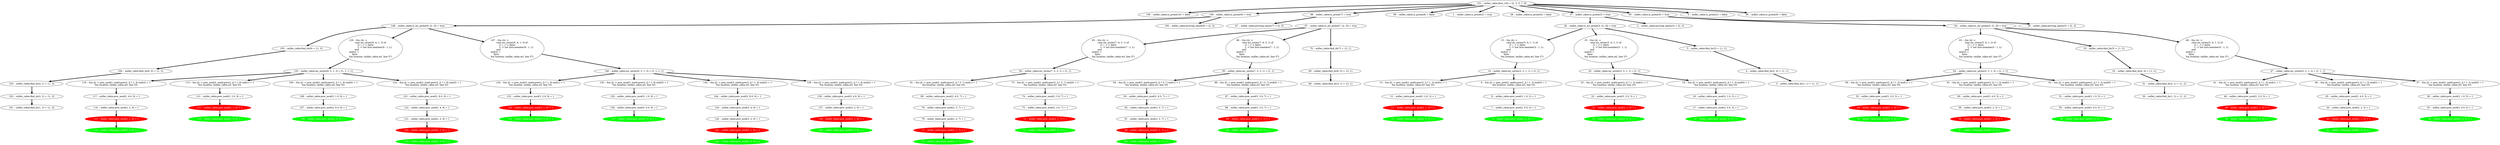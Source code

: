 digraph PDG {
15 [shape=ellipse, label="15 .- fun (A) ->\l        case mr_series(3, A, 1, 1) of\l            [1 | _] -> false;\l            L -> not lists:member(3 - 1, L)\l        end\lend(2) =\l    false\lfun location: (miller_rabin.erl, line 37)"];
129 [shape=ellipse, label="129 .- miller_rabin:pow_mod(3, 1.0, 9) = 1"];
111 [shape=ellipse, label="111 .- miller_rabin:pow_mod(2, 1, 9) = 1" style=filled color="red" fontcolor="white" fillcolor="red"];
25 [shape=ellipse, label="25 .- fun (A) ->\l        case mr_series(3, A, 1, 1) of\l            [1 | _] -> false;\l            L -> not lists:member(3 - 1, L)\l        end\lend(3) =\l    false\lfun location: (miller_rabin.erl, line 37)"];
13 [shape=ellipse, label="13 .- fun (J) -> pow_mod(2, math:pow(2, J) * 1, 3) end(1) = 1\lfun location: (miller_rabin.erl, line 33)"];
8 [shape=ellipse, label="8 .- miller_rabin:pow_mod(2, 1.0, 3) = 1"];
150 [shape=ellipse, label="150 .- miller_rabin:is_prime(10) = false"];
45 [shape=ellipse, label="45 .- miller_rabin:pow_mod(2, 4.0, 5) = 1"];
94 [shape=ellipse, label="94 .- fun (J) -> pow_mod(3, math:pow(2, J) * 3, 7) end(1) = 1\lfun location: (miller_rabin.erl, line 33)"];
118 [shape=ellipse, label="118 .- fun (J) -> pow_mod(2, math:pow(2, J) * 1, 9) end(2) = 1\lfun location: (miller_rabin.erl, line 33)"];
74 [shape=ellipse, label="74 .- miller_rabin:pow_mod(2, 3.0, 7) = 1"];
133 [shape=ellipse, label="133 .- miller_rabin:pow_mod(3, 2.0, 9) = 1"];
113 [shape=ellipse, label="113 .- fun (J) -> pow_mod(2, math:pow(2, J) * 1, 9) end(1) = 1\lfun location: (miller_rabin.erl, line 33)"];
60 [shape=ellipse, label="60 .- miller_rabin:pow_mod(3, 4.0, 5) = 1"];
123 [shape=ellipse, label="123 .- miller_rabin:pow_mod(2, 8.0, 9) = 1"];
121 [shape=ellipse, label="121 .- miller_rabin:pow_mod(2, 2, 9) = 1"];
95 [shape=ellipse, label="95 .- miller_rabin:mr_series(7, 3, 3, 1) = [1, 1]"];
128 [shape=ellipse, label="128 .- miller_rabin:pow_mod(3, 0.0, 9) = 1"];
57 [shape=ellipse, label="57 .- miller_rabin:pow_mod(3, 0, 5) = 1" style=filled color="green" fontcolor="white" fillcolor="green"];
101 [shape=ellipse, label="101 .- miller_rabin:find_ds(1, 3) = {1, 3}"];
54 [shape=ellipse, label="54 .- miller_rabin:pow_mod(3, 1, 5) = 1" style=filled color="red" fontcolor="white" fillcolor="red"];
135 [shape=ellipse, label="135 .- miller_rabin:pow_mod(3, 0, 9) = 1" style=filled color="green" fontcolor="white" fillcolor="green"];
89 [shape=ellipse, label="89 .- miller_rabin:pow_mod(3, 0, 7) = 1" style=filled color="green" fontcolor="white" fillcolor="green"];
21 [shape=ellipse, label="21 .- miller_rabin:pow_mod(3, 1, 3) = 1" style=filled color="red" fontcolor="white" fillcolor="red"];
107 [shape=ellipse, label="107 .- miller_rabin:pow_mod(2, 0.0, 9) = 1"];
47 [shape=ellipse, label="47 .- miller_rabin:mr_series(5, 2, 1, 2) = [1, 1, 1]"];
24 [shape=ellipse, label="24 .- miller_rabin:mr_series(3, 3, 1, 1) = [1, 1]"];
40 [shape=ellipse, label="40 .- miller_rabin:pow_mod(2, 2.0, 5) = 1"];
58 [shape=ellipse, label="58 .- miller_rabin:pow_mod(3, 1, 5) = 1" style=filled color="red" fontcolor="white" fillcolor="red"];
77 [shape=ellipse, label="77 .- miller_rabin:pow_mod(2, 1, 7) = 1" style=filled color="red" fontcolor="white" fillcolor="red"];
102 [shape=ellipse, label="102 .- miller_rabin:find_ds(2, 2) = {1, 3}"];
134 [shape=ellipse, label="134 .- fun (J) -> pow_mod(3, math:pow(2, J) * 1, 9) end(1) = 1\lfun location: (miller_rabin.erl, line 33)"];
149 [shape=ellipse, label="149 .- miller_rabin:is_prime(9) = true"];
93 [shape=ellipse, label="93 .- miller_rabin:pow_mod(3, 6.0, 7) = 1"];
110 [shape=ellipse, label="110 .- miller_rabin:pow_mod(2, 0, 9) = 1" style=filled color="green" fontcolor="white" fillcolor="green"];
105 [shape=ellipse, label="105 .- miller_rabin:find_ds(9) = {1, 3}"];
11 [shape=ellipse, label="11 .- miller_rabin:pow_mod(2, 1, 3) = 1" style=filled color="red" fontcolor="white" fillcolor="red"];
83 [shape=ellipse, label="83 .- fun (A) ->\l        case mr_series(7, A, 3, 1) of\l            [1 | _] -> false;\l            L -> not lists:member(7 - 1, L)\l        end\lend(2) =\l    false\lfun location: (miller_rabin.erl, line 37)"];
63 [shape=ellipse, label="63 .- fun (A) ->\l        case mr_series(5, A, 1, 2) of\l            [1 | _] -> false;\l            L -> not lists:member(5 - 1, L)\l        end\lend(3) =\l    false\lfun location: (miller_rabin.erl, line 37)"];
26 [shape=ellipse, label="26 .- miller_rabin:is_mr_prime(3, [2, 3]) = true"];
141 [shape=ellipse, label="141 .- miller_rabin:pow_mod(3, 1, 9) = 1" style=filled color="red" fontcolor="white" fillcolor="red"];
137 [shape=ellipse, label="137 .- miller_rabin:pow_mod(3, 2, 9) = 1"];
136 [shape=ellipse, label="136 .- miller_rabin:pow_mod(3, 1, 9) = 1" style=filled color="red" fontcolor="white" fillcolor="red"];
20 [shape=ellipse, label="20 .- miller_rabin:pow_mod(3, 0, 3) = 1" style=filled color="green" fontcolor="white" fillcolor="green"];
98 [shape=ellipse, label="98 .- miller_rabin:is_prime(7) = true"];
143 [shape=ellipse, label="143 .- miller_rabin:pow_mod(3, 4, 9) = 1"];
44 [shape=ellipse, label="44 .- miller_rabin:pow_mod(2, 2, 5) = 1"];
99 [shape=ellipse, label="99 .- miller_rabin:is_prime(8) = false"];
76 [shape=ellipse, label="76 .- miller_rabin:pow_mod(2, 0, 7) = 1" style=filled color="green" fontcolor="white" fillcolor="green"];
1 [shape=ellipse, label="1 .- miller_rabin:is_prime(2) = true"];
126 [shape=ellipse, label="126 .- fun (A) ->\l        case mr_series(9, A, 1, 3) of\l            [1 | _] -> false;\l            L -> not lists:member(9 - 1, L)\l        end\lend(2) =\l    false\lfun location: (miller_rabin.erl, line 37)"];
104 [shape=ellipse, label="104 .- miller_rabin:find_ds(8, 0) = {1, 3}"];
82 [shape=ellipse, label="82 .- miller_rabin:mr_series(7, 2, 3, 1) = [1, 1]"];
41 [shape=ellipse, label="41 .- fun (J) -> pow_mod(2, math:pow(2, J) * 1, 5) end(1) = 1\lfun location: (miller_rabin.erl, line 33)"];
91 [shape=ellipse, label="91 .- miller_rabin:pow_mod(3, 2, 7) = 1"];
120 [shape=ellipse, label="120 .- miller_rabin:pow_mod(2, 1, 9) = 1" style=filled color="red" fontcolor="white" fillcolor="red"];
43 [shape=ellipse, label="43 .- miller_rabin:pow_mod(2, 1, 5) = 1" style=filled color="red" fontcolor="white" fillcolor="red"];
56 [shape=ellipse, label="56 .- fun (J) -> pow_mod(3, math:pow(2, J) * 1, 5) end(1) = 1\lfun location: (miller_rabin.erl, line 33)"];
115 [shape=ellipse, label="115 .- miller_rabin:pow_mod(2, 1, 9) = 1" style=filled color="red" fontcolor="white" fillcolor="red"];
14 [shape=ellipse, label="14 .- miller_rabin:mr_series(3, 2, 1, 1) = [1, 1]"];
61 [shape=ellipse, label="61 .- fun (J) -> pow_mod(3, math:pow(2, J) * 1, 5) end(2) = 1\lfun location: (miller_rabin.erl, line 33)"];
146 [shape=ellipse, label="146 .- miller_rabin:mr_series(9, 3, 1, 3) = [1, 1, 1, 1]"];
96 [shape=ellipse, label="96 .- fun (A) ->\l        case mr_series(7, A, 3, 1) of\l            [1 | _] -> false;\l            L -> not lists:member(7 - 1, L)\l        end\lend(3) =\l    false\lfun location: (miller_rabin.erl, line 37)"];
80 [shape=ellipse, label="80 .- miller_rabin:pow_mod(2, 6.0, 7) = 1"];
28 [shape=ellipse, label="28 .- miller_rabin:is_prime(4) = false"];
23 [shape=ellipse, label="23 .- fun (J) -> pow_mod(3, math:pow(2, J) * 1, 3) end(1) = 1\lfun location: (miller_rabin.erl, line 33)"];
108 [shape=ellipse, label="108 .- miller_rabin:pow_mod(2, 1.0, 9) = 1"];
112 [shape=ellipse, label="112 .- miller_rabin:pow_mod(2, 2.0, 9) = 1"];
92 [shape=ellipse, label="92 .- miller_rabin:pow_mod(3, 3, 7) = 1"];
127 [shape=ellipse, label="127 .- miller_rabin:pow_mod(3, 0, 9) = 1" style=filled color="green" fontcolor="white" fillcolor="green"];
16 [shape=ellipse, label="16 .- miller_rabin:pow_mod(3, 0, 3) = 1" style=filled color="green" fontcolor="white" fillcolor="green"];
12 [shape=ellipse, label="12 .- miller_rabin:pow_mod(2, 2.0, 3) = 1"];
39 [shape=ellipse, label="39 .- miller_rabin:pow_mod(2, 1, 5) = 1" style=filled color="red" fontcolor="white" fillcolor="red"];
130 [shape=ellipse, label="130 .- fun (J) -> pow_mod(3, math:pow(2, J) * 1, 9) end(0) = 1\lfun location: (miller_rabin.erl, line 33)"];
34 [shape=ellipse, label="34 .- miller_rabin:pow_mod(2, 0, 5) = 1" style=filled color="green" fontcolor="white" fillcolor="green"];
68 [shape=ellipse, label="68 .- miller_rabin:find_ds(3, 1) = {3, 1}"];
78 [shape=ellipse, label="78 .- miller_rabin:pow_mod(2, 2, 7) = 1"];
138 [shape=ellipse, label="138 .- miller_rabin:pow_mod(3, 4.0, 9) = 1"];
52 [shape=ellipse, label="52 .- fun (J) -> pow_mod(3, math:pow(2, J) * 1, 5) end(0) = 1\lfun location: (miller_rabin.erl, line 33)"];
145 [shape=ellipse, label="145 .- fun (J) -> pow_mod(3, math:pow(2, J) * 1, 9) end(3) = 1\lfun location: (miller_rabin.erl, line 33)"];
81 [shape=ellipse, label="81 .- fun (J) -> pow_mod(2, math:pow(2, J) * 3, 7) end(1) = 1\lfun location: (miller_rabin.erl, line 33)"];
75 [shape=ellipse, label="75 .- fun (J) -> pow_mod(2, math:pow(2, J) * 3, 7) end(0) = 1\lfun location: (miller_rabin.erl, line 33)"];
64 [shape=ellipse, label="64 .- miller_rabin:is_mr_prime(5, [2, 3]) = true"];
109 [shape=ellipse, label="109 .- fun (J) -> pow_mod(2, math:pow(2, J) * 1, 9) end(0) = 1\lfun location: (miller_rabin.erl, line 33)"];
50 [shape=ellipse, label="50 .- miller_rabin:pow_mod(3, 0.0, 5) = 1"];
122 [shape=ellipse, label="122 .- miller_rabin:pow_mod(2, 4, 9) = 1"];
67 [shape=ellipse, label="67 .- miller_rabin:proving_bases(7) = [2, 3]"];
36 [shape=ellipse, label="36 .- miller_rabin:pow_mod(2, 1.0, 5) = 1"];
7 [shape=ellipse, label="7 .- miller_rabin:pow_mod(2, 0.0, 3) = 1"];
32 [shape=ellipse, label="32 .- miller_rabin:find_ds(4, 0) = {1, 2}"];
35 [shape=ellipse, label="35 .- miller_rabin:pow_mod(2, 0.0, 5) = 1"];
3 [shape=ellipse, label="3 .- miller_rabin:find_ds(1, 1) = {1, 1}"];
119 [shape=ellipse, label="119 .- miller_rabin:pow_mod(2, 0, 9) = 1" style=filled color="green" fontcolor="white" fillcolor="green"];
55 [shape=ellipse, label="55 .- miller_rabin:pow_mod(3, 2.0, 5) = 1"];
49 [shape=ellipse, label="49 .- miller_rabin:pow_mod(3, 0, 5) = 1" style=filled color="green" fontcolor="white" fillcolor="green"];
106 [shape=ellipse, label="106 .- miller_rabin:pow_mod(2, 0, 9) = 1" style=filled color="green" fontcolor="white" fillcolor="green"];
33 [shape=ellipse, label="33 .- miller_rabin:find_ds(5) = {1, 2}"];
42 [shape=ellipse, label="42 .- miller_rabin:pow_mod(2, 0, 5) = 1" style=filled color="green" fontcolor="white" fillcolor="green"];
132 [shape=ellipse, label="132 .- miller_rabin:pow_mod(3, 1, 9) = 1" style=filled color="red" fontcolor="white" fillcolor="red"];
72 [shape=ellipse, label="72 .- miller_rabin:pow_mod(2, 1, 7) = 1" style=filled color="red" fontcolor="white" fillcolor="red"];
70 [shape=ellipse, label="70 .- miller_rabin:find_ds(7) = {3, 1}"];
10 [shape=ellipse, label="10 .- miller_rabin:pow_mod(2, 0, 3) = 1" style=filled color="green" fontcolor="white" fillcolor="green"];
9 [shape=ellipse, label="9 .- fun (J) -> pow_mod(2, math:pow(2, J) * 1, 3) end(0) = 1\lfun location: (miller_rabin.erl, line 33)"];
144 [shape=ellipse, label="144 .- miller_rabin:pow_mod(3, 8.0, 9) = 1"];
86 [shape=ellipse, label="86 .- miller_rabin:pow_mod(3, 2.0, 7) = 1"];
19 [shape=ellipse, label="19 .- fun (J) -> pow_mod(3, math:pow(2, J) * 1, 3) end(0) = 1\lfun location: (miller_rabin.erl, line 33)"];
147 [shape=ellipse, label="147 .- fun (A) ->\l        case mr_series(9, A, 1, 3) of\l            [1 | _] -> false;\l            L -> not lists:member(9 - 1, L)\l        end\lend(3) =\l    false\lfun location: (miller_rabin.erl, line 37)"];
51 [shape=ellipse, label="51 .- miller_rabin:pow_mod(3, 1.0, 5) = 1"];
18 [shape=ellipse, label="18 .- miller_rabin:pow_mod(3, 1.0, 3) = 1"];
103 [shape=ellipse, label="103 .- miller_rabin:find_ds(4, 1) = {1, 3}"];
29 [shape=ellipse, label="29 .- miller_rabin:proving_bases(5) = [2, 3]"];
22 [shape=ellipse, label="22 .- miller_rabin:pow_mod(3, 2.0, 3) = 1"];
114 [shape=ellipse, label="114 .- miller_rabin:pow_mod(2, 0, 9) = 1" style=filled color="green" fontcolor="white" fillcolor="green"];
97 [shape=ellipse, label="97 .- miller_rabin:is_mr_prime(7, [2, 3]) = true"];
27 [shape=ellipse, label="27 .- miller_rabin:is_prime(3) = true"];
131 [shape=ellipse, label="131 .- miller_rabin:pow_mod(3, 0, 9) = 1" style=filled color="green" fontcolor="white" fillcolor="green"];
73 [shape=ellipse, label="73 .- miller_rabin:pow_mod(2, 2.0, 7) = 1"];
88 [shape=ellipse, label="88 .- fun (J) -> pow_mod(3, math:pow(2, J) * 3, 7) end(0) = 1\lfun location: (miller_rabin.erl, line 33)"];
46 [shape=ellipse, label="46 .- fun (J) -> pow_mod(2, math:pow(2, J) * 1, 5) end(2) = 1\lfun location: (miller_rabin.erl, line 33)"];
124 [shape=ellipse, label="124 .- fun (J) -> pow_mod(2, math:pow(2, J) * 1, 9) end(3) = 1\lfun location: (miller_rabin.erl, line 33)"];
38 [shape=ellipse, label="38 .- miller_rabin:pow_mod(2, 0, 5) = 1" style=filled color="green" fontcolor="white" fillcolor="green"];
4 [shape=ellipse, label="4 .- miller_rabin:find_ds(2, 0) = {1, 1}"];
48 [shape=ellipse, label="48 .- fun (A) ->\l        case mr_series(5, A, 1, 2) of\l            [1 | _] -> false;\l            L -> not lists:member(5 - 1, L)\l        end\lend(2) =\l    false\lfun location: (miller_rabin.erl, line 37)"];
62 [shape=ellipse, label="62 .- miller_rabin:mr_series(5, 3, 1, 2) = [1, 1, 1]"];
139 [shape=ellipse, label="139 .- fun (J) -> pow_mod(3, math:pow(2, J) * 1, 9) end(2) = 1\lfun location: (miller_rabin.erl, line 33)"];
71 [shape=ellipse, label="71 .- miller_rabin:pow_mod(2, 0, 7) = 1" style=filled color="green" fontcolor="white" fillcolor="green"];
17 [shape=ellipse, label="17 .- miller_rabin:pow_mod(3, 0.0, 3) = 1"];
65 [shape=ellipse, label="65 .- miller_rabin:is_prime(5) = true"];
125 [shape=ellipse, label="125 .- miller_rabin:mr_series(9, 2, 1, 3) = [1, 1, 1, 1]"];
79 [shape=ellipse, label="79 .- miller_rabin:pow_mod(2, 3, 7) = 1"];
0 [shape=ellipse, label="0 .- miller_rabin:is_prime(1) = false"];
66 [shape=ellipse, label="66 .- miller_rabin:is_prime(6) = false"];
85 [shape=ellipse, label="85 .- miller_rabin:pow_mod(3, 1, 7) = 1" style=filled color="red" fontcolor="white" fillcolor="red"];
69 [shape=ellipse, label="69 .- miller_rabin:find_ds(6, 0) = {3, 1}"];
37 [shape=ellipse, label="37 .- fun (J) -> pow_mod(2, math:pow(2, J) * 1, 5) end(0) = 1\lfun location: (miller_rabin.erl, line 33)"];
84 [shape=ellipse, label="84 .- miller_rabin:pow_mod(3, 0, 7) = 1" style=filled color="green" fontcolor="white" fillcolor="green"];
6 [shape=ellipse, label="6 .- miller_rabin:pow_mod(2, 0, 3) = 1" style=filled color="green" fontcolor="white" fillcolor="green"];
2 [shape=ellipse, label="2 .- miller_rabin:proving_bases(3) = [2, 3]"];
140 [shape=ellipse, label="140 .- miller_rabin:pow_mod(3, 0, 9) = 1" style=filled color="green" fontcolor="white" fillcolor="green"];
87 [shape=ellipse, label="87 .- miller_rabin:pow_mod(3, 3.0, 7) = 1"];
116 [shape=ellipse, label="116 .- miller_rabin:pow_mod(2, 2, 9) = 1"];
148 [shape=ellipse, label="148 .- miller_rabin:is_mr_prime(9, [2, 3]) = true"];
5 [shape=ellipse, label="5 .- miller_rabin:find_ds(3) = {1, 1}"];
31 [shape=ellipse, label="31 .- miller_rabin:find_ds(2, 1) = {1, 2}"];
117 [shape=ellipse, label="117 .- miller_rabin:pow_mod(2, 4.0, 9) = 1"];
100 [shape=ellipse, label="100 .- miller_rabin:proving_bases(9) = [2, 3]"];
90 [shape=ellipse, label="90 .- miller_rabin:pow_mod(3, 1, 7) = 1" style=filled color="red" fontcolor="white" fillcolor="red"];
30 [shape=ellipse, label="30 .- miller_rabin:find_ds(1, 2) = {1, 2}"];
59 [shape=ellipse, label="59 .- miller_rabin:pow_mod(3, 2, 5) = 1"];
53 [shape=ellipse, label="53 .- miller_rabin:pow_mod(3, 0, 5) = 1" style=filled color="green" fontcolor="white" fillcolor="green"];
151 [shape=ellipse, label="151 .- miller_rabin:first_10() = [2, 3, 5, 7, 9]"];
142 [shape=ellipse, label="142 .- miller_rabin:pow_mod(3, 2, 9) = 1"];
15 -> 14 [color=black, penwidth=3];
129 -> 128 [color=black, penwidth=3];
111 -> 110 [color=black, penwidth=3];
25 -> 24 [color=black, penwidth=3];
13 -> 12 [color=black, penwidth=3];
8 -> 7 [color=black, penwidth=3];
45 -> 44 [color=black, penwidth=3];
94 -> 93 [color=black, penwidth=3];
118 -> 117 [color=black, penwidth=3];
74 -> 73 [color=black, penwidth=3];
133 -> 132 [color=black, penwidth=3];
113 -> 112 [color=black, penwidth=3];
60 -> 59 [color=black, penwidth=3];
123 -> 122 [color=black, penwidth=3];
121 -> 120 [color=black, penwidth=3];
95 -> 94 [color=black, penwidth=3];
95 -> 88 [color=black, penwidth=3];
128 -> 127 [color=black, penwidth=3];
54 -> 53 [color=black, penwidth=3];
21 -> 20 [color=black, penwidth=3];
107 -> 106 [color=black, penwidth=3];
47 -> 46 [color=black, penwidth=3];
47 -> 41 [color=black, penwidth=3];
47 -> 37 [color=black, penwidth=3];
24 -> 23 [color=black, penwidth=3];
24 -> 19 [color=black, penwidth=3];
40 -> 39 [color=black, penwidth=3];
58 -> 57 [color=black, penwidth=3];
77 -> 76 [color=black, penwidth=3];
102 -> 101 [color=black, penwidth=3];
134 -> 133 [color=black, penwidth=3];
149 -> 148 [color=black, penwidth=3];
149 -> 100 [color=black, penwidth=3];
93 -> 92 [color=black, penwidth=3];
105 -> 104 [color=black, penwidth=3];
11 -> 10 [color=black, penwidth=3];
83 -> 82 [color=black, penwidth=3];
63 -> 62 [color=black, penwidth=3];
26 -> 25 [color=black, penwidth=3];
26 -> 15 [color=black, penwidth=3];
26 -> 5 [color=black, penwidth=3];
141 -> 140 [color=black, penwidth=3];
137 -> 136 [color=black, penwidth=3];
136 -> 135 [color=black, penwidth=3];
98 -> 97 [color=black, penwidth=3];
98 -> 67 [color=black, penwidth=3];
143 -> 142 [color=black, penwidth=3];
44 -> 43 [color=black, penwidth=3];
126 -> 125 [color=black, penwidth=3];
104 -> 103 [color=black, penwidth=3];
82 -> 81 [color=black, penwidth=3];
82 -> 75 [color=black, penwidth=3];
41 -> 40 [color=black, penwidth=3];
91 -> 90 [color=black, penwidth=3];
120 -> 119 [color=black, penwidth=3];
43 -> 42 [color=black, penwidth=3];
56 -> 55 [color=black, penwidth=3];
115 -> 114 [color=black, penwidth=3];
14 -> 13 [color=black, penwidth=3];
14 -> 9 [color=black, penwidth=3];
61 -> 60 [color=black, penwidth=3];
146 -> 145 [color=black, penwidth=3];
146 -> 139 [color=black, penwidth=3];
146 -> 134 [color=black, penwidth=3];
146 -> 130 [color=black, penwidth=3];
96 -> 95 [color=black, penwidth=3];
80 -> 79 [color=black, penwidth=3];
23 -> 22 [color=black, penwidth=3];
108 -> 107 [color=black, penwidth=3];
112 -> 111 [color=black, penwidth=3];
92 -> 91 [color=black, penwidth=3];
12 -> 11 [color=black, penwidth=3];
39 -> 38 [color=black, penwidth=3];
130 -> 129 [color=black, penwidth=3];
78 -> 77 [color=black, penwidth=3];
138 -> 137 [color=black, penwidth=3];
52 -> 51 [color=black, penwidth=3];
145 -> 144 [color=black, penwidth=3];
81 -> 80 [color=black, penwidth=3];
75 -> 74 [color=black, penwidth=3];
64 -> 63 [color=black, penwidth=3];
64 -> 48 [color=black, penwidth=3];
64 -> 33 [color=black, penwidth=3];
109 -> 108 [color=black, penwidth=3];
50 -> 49 [color=black, penwidth=3];
122 -> 121 [color=black, penwidth=3];
36 -> 35 [color=black, penwidth=3];
7 -> 6 [color=black, penwidth=3];
32 -> 31 [color=black, penwidth=3];
35 -> 34 [color=black, penwidth=3];
55 -> 54 [color=black, penwidth=3];
33 -> 32 [color=black, penwidth=3];
132 -> 131 [color=black, penwidth=3];
72 -> 71 [color=black, penwidth=3];
70 -> 69 [color=black, penwidth=3];
9 -> 8 [color=black, penwidth=3];
144 -> 143 [color=black, penwidth=3];
86 -> 85 [color=black, penwidth=3];
19 -> 18 [color=black, penwidth=3];
147 -> 146 [color=black, penwidth=3];
51 -> 50 [color=black, penwidth=3];
18 -> 17 [color=black, penwidth=3];
103 -> 102 [color=black, penwidth=3];
22 -> 21 [color=black, penwidth=3];
97 -> 96 [color=black, penwidth=3];
97 -> 83 [color=black, penwidth=3];
97 -> 70 [color=black, penwidth=3];
27 -> 26 [color=black, penwidth=3];
27 -> 2 [color=black, penwidth=3];
73 -> 72 [color=black, penwidth=3];
88 -> 87 [color=black, penwidth=3];
46 -> 45 [color=black, penwidth=3];
124 -> 123 [color=black, penwidth=3];
4 -> 3 [color=black, penwidth=3];
48 -> 47 [color=black, penwidth=3];
62 -> 61 [color=black, penwidth=3];
62 -> 56 [color=black, penwidth=3];
62 -> 52 [color=black, penwidth=3];
139 -> 138 [color=black, penwidth=3];
17 -> 16 [color=black, penwidth=3];
65 -> 64 [color=black, penwidth=3];
65 -> 29 [color=black, penwidth=3];
125 -> 124 [color=black, penwidth=3];
125 -> 118 [color=black, penwidth=3];
125 -> 113 [color=black, penwidth=3];
125 -> 109 [color=black, penwidth=3];
79 -> 78 [color=black, penwidth=3];
85 -> 84 [color=black, penwidth=3];
69 -> 68 [color=black, penwidth=3];
37 -> 36 [color=black, penwidth=3];
87 -> 86 [color=black, penwidth=3];
116 -> 115 [color=black, penwidth=3];
148 -> 147 [color=black, penwidth=3];
148 -> 126 [color=black, penwidth=3];
148 -> 105 [color=black, penwidth=3];
5 -> 4 [color=black, penwidth=3];
31 -> 30 [color=black, penwidth=3];
117 -> 116 [color=black, penwidth=3];
90 -> 89 [color=black, penwidth=3];
59 -> 58 [color=black, penwidth=3];
151 -> 150 [color=black, penwidth=3];
151 -> 149 [color=black, penwidth=3];
151 -> 99 [color=black, penwidth=3];
151 -> 98 [color=black, penwidth=3];
151 -> 66 [color=black, penwidth=3];
151 -> 65 [color=black, penwidth=3];
151 -> 28 [color=black, penwidth=3];
151 -> 27 [color=black, penwidth=3];
151 -> 1 [color=black, penwidth=3];
151 -> 0 [color=black, penwidth=3];
142 -> 141 [color=black, penwidth=3];
}